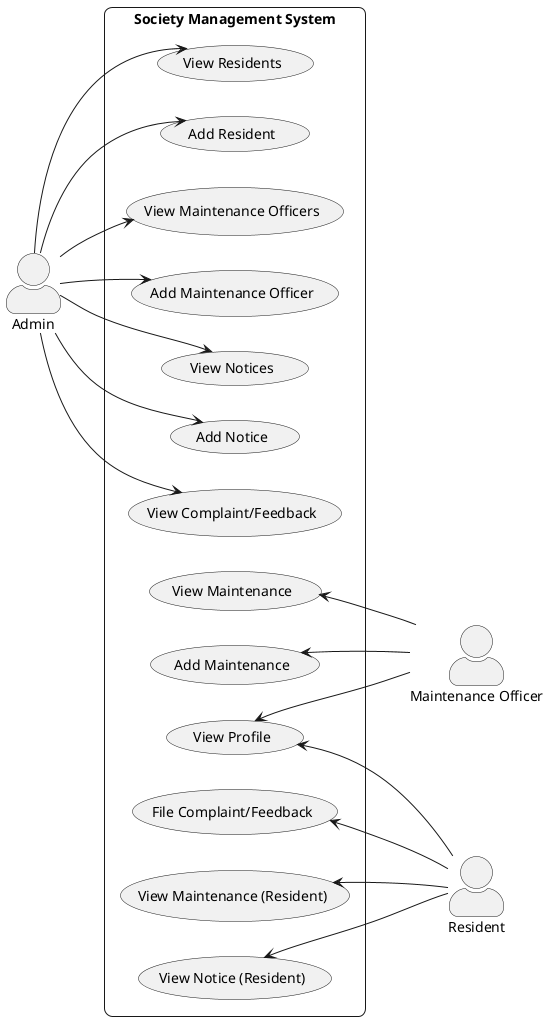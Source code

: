@startuml
' Modern actor icons
skinparam actorStyle awesome
skinparam rectangle {
  roundCorner 15
}

' Set overall direction so actors can appear on different sides
left to right direction

' Define actors
actor "Admin" as Admin
actor "Maintenance Officer" as MaintOff
actor "Resident" as Resident

' Define system boundary and vertically ordered use cases
rectangle "Society Management System" as SMS {
  usecase "View Residents" as UC1
  usecase "Add Resident" as UC2
  usecase "View Maintenance Officers" as UC3
  usecase "Add Maintenance Officer" as UC4
  usecase "View Notices" as UC5
  usecase "Add Notice" as UC6
  usecase "View Complaint/Feedback" as UC7
  usecase "View Maintenance" as UC8
  usecase "Add Maintenance" as UC9
  usecase "View Profile" as UC10
  usecase "File Complaint/Feedback" as UC11
  usecase "View Maintenance (Resident)" as UC12
  usecase "View Notice (Resident)" as UC13
}

' === HIDDEN ARROWS FOR LAYOUT CONTROL ===
' Push Admin to the LEFT of SMS
Admin -[hidden]-> UC1
Admin -[hidden]-> UC2
Admin -[hidden]-> UC3
Admin -[hidden]-> UC4
Admin -[hidden]-> UC5
Admin -[hidden]-> UC6
Admin -[hidden]-> UC7

' Push Maintenance Officer to the RIGHT of SMS
UC8 -[hidden]-> MaintOff
UC9 -[hidden]-> MaintOff
UC10 -[hidden]-> MaintOff

' Push Resident to the RIGHT of SMS
UC11 -[hidden]-> Resident
UC12 -[hidden]-> Resident
UC13 -[hidden]-> Resident

' === ACTUAL CONNECTIONS ===
' Admin use cases
Admin --> UC1
Admin --> UC2
Admin --> UC3
Admin --> UC4
Admin --> UC5
Admin --> UC6
Admin --> UC7

' Maintenance Officer use cases
UC8 <-- MaintOff
UC9 <-- MaintOff
UC10 <-- MaintOff

' Resident use cases
UC10 <-- Resident
UC11 <-- Resident
UC12 <-- Resident
UC13 <-- Resident

@enduml
